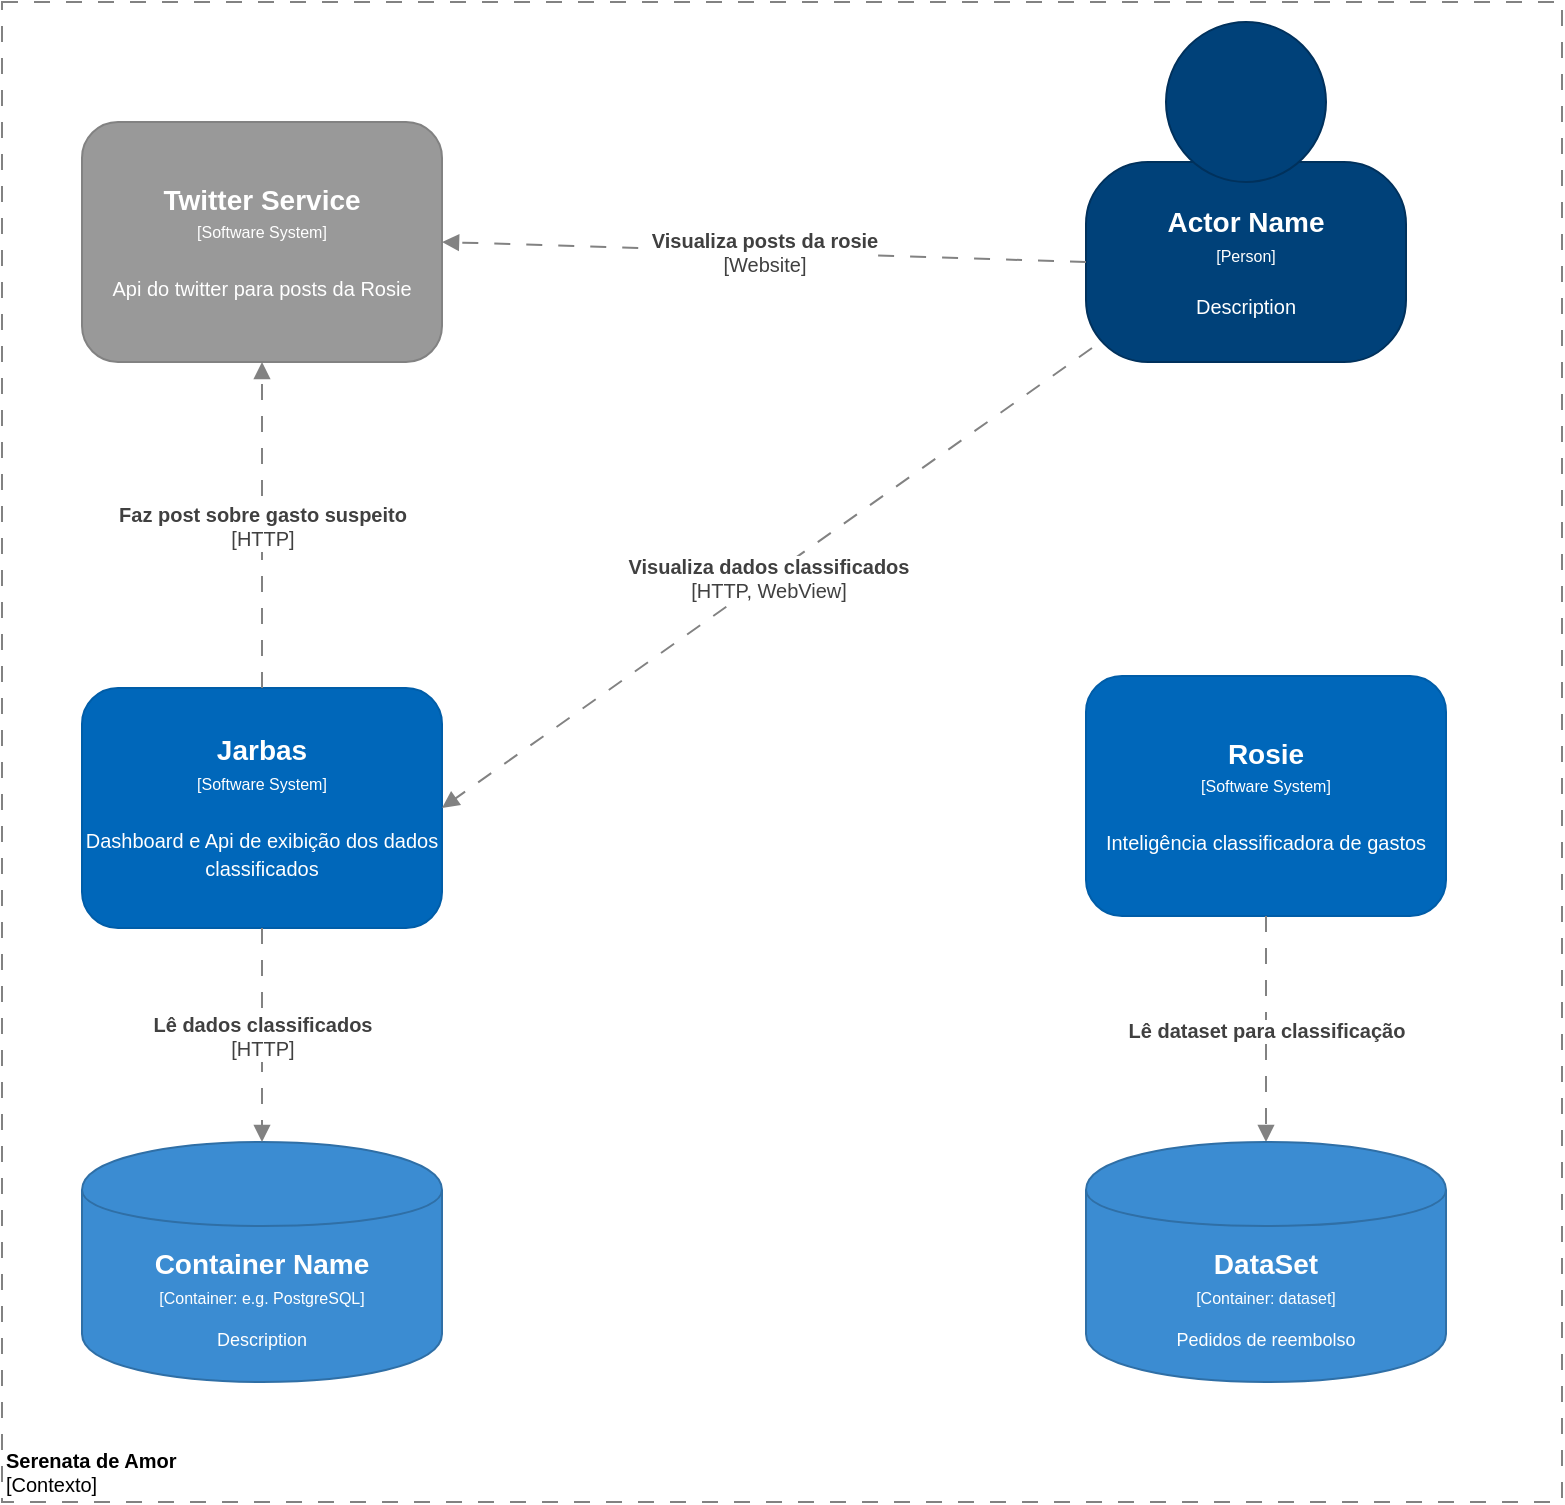 <mxfile version="13.6.5" pages="4">
    <diagram id="9DfSS-baDMYfobEdpIbA" name="Contexto">
        <mxGraphModel grid="1" gridSize="10" guides="1" tooltips="1" connect="1" arrows="1" page="1" fold="1" pageScale="1" pageWidth="827" pageHeight="1169" background="#ffffff" math="0" shadow="0">
            <root>
                <mxCell id="9lON5b55aTzojxaONrvA-0"/>
                <mxCell id="9lON5b55aTzojxaONrvA-1" parent="9lON5b55aTzojxaONrvA-0"/>
                <object label="&lt;font style=&quot;font-size: 10px&quot;&gt;&lt;b&gt;%name%&lt;/b&gt;&lt;br style=&quot;font-size: 10px&quot;&gt;[Contexto]&lt;/font&gt;" placeholders="1" name="Serenata de Amor" id="OKiLSXAVJDjz-pqSQs9I-8">
                    <mxCell style="rounded=0;whiteSpace=wrap;html=1;strokeColor=#828282;fillColor=none;fontColor=#000000;align=left;labelPosition=center;verticalLabelPosition=middle;verticalAlign=bottom;dashed=1;strokeWidth=1;perimeterSpacing=0;spacing=2;spacingTop=0;fontSize=10;dashPattern=8 8;" parent="9lON5b55aTzojxaONrvA-1" vertex="1">
                        <mxGeometry x="851" y="10" width="780" height="750" as="geometry"/>
                    </mxCell>
                </object>
                <object label="" placeholders="1" instruction="edit data of the lower shape within the group" id="t9xdtO-eIqWozOpVBoms-0">
                    <mxCell style="group;resizable=0;" parent="9lON5b55aTzojxaONrvA-1" vertex="1" connectable="0">
                        <mxGeometry x="1393" y="20" width="160" height="170" as="geometry"/>
                    </mxCell>
                </object>
                <object label="&lt;div style=&quot;color: rgb(255 , 255 , 255) ; white-space: normal&quot;&gt;&lt;span style=&quot;font-size: 14px&quot;&gt;&lt;b&gt;%name%&lt;/b&gt;&lt;/span&gt;&lt;/div&gt;&lt;div style=&quot;color: rgb(255 , 255 , 255) ; white-space: normal&quot;&gt;&lt;font style=&quot;font-size: 8px&quot;&gt;[Person]&lt;/font&gt;&lt;/div&gt;&lt;div style=&quot;color: rgb(255 , 255 , 255) ; white-space: normal ; font-size: 8px&quot;&gt;&lt;span style=&quot;font-size: x-small&quot;&gt;&lt;br&gt;&lt;/span&gt;&lt;/div&gt;&lt;div style=&quot;color: rgb(255 , 255 , 255) ; white-space: normal&quot;&gt;&lt;font size=&quot;1&quot;&gt;%description%&lt;/font&gt;&lt;/div&gt;" name="Actor Name" description="Description" placeholders="1" id="t9xdtO-eIqWozOpVBoms-1">
                    <mxCell style="rounded=1;whiteSpace=wrap;html=1;strokeColor=#00315C;fillColor=#004179;fontColor=#000000;arcSize=31;" parent="t9xdtO-eIqWozOpVBoms-0" vertex="1">
                        <mxGeometry y="70" width="160" height="100" as="geometry"/>
                    </mxCell>
                </object>
                <mxCell id="t9xdtO-eIqWozOpVBoms-2" value="" style="ellipse;whiteSpace=wrap;html=1;aspect=fixed;strokeColor=#00315C;fillColor=#004179;fontColor=#000000;" parent="t9xdtO-eIqWozOpVBoms-0" vertex="1">
                    <mxGeometry x="40" width="80" height="80" as="geometry"/>
                </mxCell>
                <object label="&lt;div&gt;&lt;span style=&quot;font-size: 14px&quot;&gt;&lt;b&gt;%name%&lt;/b&gt;&lt;/span&gt;&lt;/div&gt;&lt;div&gt;&lt;span style=&quot;font-size: 8px&quot;&gt;[Software System&lt;/span&gt;&lt;span style=&quot;font-size: 8px&quot;&gt;]&lt;/span&gt;&lt;/div&gt;&lt;div&gt;&lt;span style=&quot;font-size: 8px&quot;&gt;&lt;br&gt;&lt;/span&gt;&lt;/div&gt;&lt;div&gt;&lt;font size=&quot;1&quot;&gt;%description%&lt;/font&gt;&lt;/div&gt;" placeholders="1" name="Twitter Service" description="Api do twitter para posts da Rosie" id="t9xdtO-eIqWozOpVBoms-3">
                    <mxCell style="rounded=1;whiteSpace=wrap;html=1;fillColor=#999999;fontColor=#FFFFFF;strokeColor=#828282;resizable=0;" parent="9lON5b55aTzojxaONrvA-1" vertex="1">
                        <mxGeometry x="891" y="70" width="180" height="120" as="geometry"/>
                    </mxCell>
                </object>
                <object label="&lt;div&gt;&lt;span style=&quot;font-size: 14px&quot;&gt;&lt;b&gt;%name%&lt;/b&gt;&lt;/span&gt;&lt;/div&gt;&lt;div&gt;&lt;span style=&quot;font-size: 8px&quot;&gt;[Software System]&lt;/span&gt;&lt;/div&gt;&lt;div&gt;&lt;span style=&quot;font-size: 8px&quot;&gt;&lt;br&gt;&lt;/span&gt;&lt;/div&gt;&lt;div&gt;&lt;font size=&quot;1&quot;&gt;%description%&lt;/font&gt;&lt;/div&gt;" placeholders="1" name="Jarbas" description="Dashboard e Api de exibição dos dados classificados" id="t9xdtO-eIqWozOpVBoms-4">
                    <mxCell style="rounded=1;whiteSpace=wrap;html=1;fillColor=#0067BA;fontColor=#FFFFFF;strokeColor=#005DA8;resizable=0;" parent="9lON5b55aTzojxaONrvA-1" vertex="1">
                        <mxGeometry x="891" y="353" width="180" height="120" as="geometry"/>
                    </mxCell>
                </object>
                <object label="&lt;div&gt;&lt;span style=&quot;font-size: 14px&quot;&gt;&lt;b&gt;%name%&lt;/b&gt;&lt;/span&gt;&lt;/div&gt;&lt;div&gt;&lt;span style=&quot;font-size: 8px&quot;&gt;[Software System]&lt;/span&gt;&lt;/div&gt;&lt;div&gt;&lt;span style=&quot;font-size: 8px&quot;&gt;&lt;br&gt;&lt;/span&gt;&lt;/div&gt;&lt;div&gt;&lt;font size=&quot;1&quot;&gt;%description%&lt;/font&gt;&lt;/div&gt;" placeholders="1" name="Rosie" description="Inteligência classificadora de gastos" id="t9xdtO-eIqWozOpVBoms-5">
                    <mxCell style="rounded=1;whiteSpace=wrap;html=1;fillColor=#0067BA;fontColor=#FFFFFF;strokeColor=#005DA8;resizable=0;" parent="9lON5b55aTzojxaONrvA-1" vertex="1">
                        <mxGeometry x="1393" y="347" width="180" height="120" as="geometry"/>
                    </mxCell>
                </object>
                <object label="&lt;b&gt;%name%&lt;/b&gt;&lt;br style=&quot;font-size: 10px&quot;&gt;[%technology%]" placeholders="1" name="Faz post sobre gasto suspeito" technology="HTTP" id="t9xdtO-eIqWozOpVBoms-6">
                    <mxCell style="endArrow=block;html=1;fontSize=10;fontColor=#404040;strokeWidth=1;endFill=1;dashed=1;dashPattern=8 8;strokeColor=#828282;elbow=vertical;labelBackgroundColor=#ffffff;entryX=0.5;entryY=1;entryDx=0;entryDy=0;exitX=0.5;exitY=0;exitDx=0;exitDy=0;" parent="9lON5b55aTzojxaONrvA-1" source="t9xdtO-eIqWozOpVBoms-4" target="t9xdtO-eIqWozOpVBoms-3" edge="1">
                        <mxGeometry width="50" height="50" relative="1" as="geometry">
                            <mxPoint x="958" y="290" as="sourcePoint"/>
                            <mxPoint x="1158" y="290" as="targetPoint"/>
                        </mxGeometry>
                    </mxCell>
                </object>
                <object label="&lt;b&gt;%name%&lt;/b&gt;&lt;br style=&quot;font-size: 10px&quot;&gt;[%technology%]" placeholders="1" name="Visualiza posts da rosie" technology="Website" id="t9xdtO-eIqWozOpVBoms-7">
                    <mxCell style="endArrow=block;html=1;fontSize=10;fontColor=#404040;strokeWidth=1;endFill=1;dashed=1;dashPattern=8 8;strokeColor=#828282;elbow=vertical;labelBackgroundColor=#ffffff;entryX=1;entryY=0.5;entryDx=0;entryDy=0;exitX=0;exitY=0.5;exitDx=0;exitDy=0;" parent="9lON5b55aTzojxaONrvA-1" source="t9xdtO-eIqWozOpVBoms-1" target="t9xdtO-eIqWozOpVBoms-3" edge="1">
                        <mxGeometry width="50" height="50" relative="1" as="geometry">
                            <mxPoint x="985" y="357" as="sourcePoint"/>
                            <mxPoint x="985" y="208" as="targetPoint"/>
                        </mxGeometry>
                    </mxCell>
                </object>
                <object label="&lt;b&gt;%name%&lt;/b&gt;&lt;br style=&quot;font-size: 10px&quot;&gt;[%technology%]" placeholders="1" name="Visualiza dados classificados" technology="HTTP, WebView" id="t9xdtO-eIqWozOpVBoms-8">
                    <mxCell style="endArrow=block;html=1;fontSize=10;fontColor=#404040;strokeWidth=1;endFill=1;dashed=1;dashPattern=8 8;strokeColor=#828282;elbow=vertical;labelBackgroundColor=#ffffff;entryX=1;entryY=0.5;entryDx=0;entryDy=0;" parent="9lON5b55aTzojxaONrvA-1" target="t9xdtO-eIqWozOpVBoms-4" edge="1">
                        <mxGeometry width="50" height="50" relative="1" as="geometry">
                            <mxPoint x="1396" y="183" as="sourcePoint"/>
                            <mxPoint x="1075" y="148" as="targetPoint"/>
                        </mxGeometry>
                    </mxCell>
                </object>
                <object label="&lt;div style=&quot;color: rgb(255 , 255 , 255) ; white-space: normal&quot;&gt;&lt;span style=&quot;font-size: 14px&quot;&gt;&lt;b&gt;%name%&lt;/b&gt;&lt;/span&gt;&lt;/div&gt;&lt;div style=&quot;color: rgb(255 , 255 , 255) ; font-size: 12px ; white-space: normal&quot;&gt;&lt;font style=&quot;font-size: 8px&quot;&gt;[Container: %technology%]&lt;/font&gt;&lt;/div&gt;&lt;div style=&quot;color: rgb(255 , 255 , 255) ; white-space: normal ; font-size: 8px&quot;&gt;&lt;font style=&quot;line-height: 9.6px&quot;&gt;&lt;br&gt;&lt;/font&gt;&lt;/div&gt;&lt;div style=&quot;color: rgb(255 , 255 , 255) ; white-space: normal&quot;&gt;%description%&lt;/div&gt;" placeholders="1" name="Container Name" description="Description" technology="e.g. PostgreSQL" id="DPP71Uzp2Aaftgou-G1I-0">
                    <mxCell style="shape=cylinder;whiteSpace=wrap;html=1;boundedLbl=1;backgroundOutline=1;strokeColor=#2F6FA6;strokeWidth=1;fillColor=#3B8CD2;fontSize=9;fontColor=#000000;align=center;resizable=0;" parent="9lON5b55aTzojxaONrvA-1" vertex="1">
                        <mxGeometry x="891" y="580" width="180" height="120" as="geometry"/>
                    </mxCell>
                </object>
                <object label="&lt;b&gt;%name%&lt;/b&gt;" placeholders="1" name="Lê dataset para classificação" technology="HTTP, WebView" id="DPP71Uzp2Aaftgou-G1I-1">
                    <mxCell style="endArrow=block;html=1;fontSize=10;fontColor=#404040;strokeWidth=1;endFill=1;dashed=1;dashPattern=8 8;strokeColor=#828282;elbow=vertical;labelBackgroundColor=#ffffff;exitX=0.5;exitY=1;exitDx=0;exitDy=0;" parent="9lON5b55aTzojxaONrvA-1" source="t9xdtO-eIqWozOpVBoms-5" target="DPP71Uzp2Aaftgou-G1I-3" edge="1">
                        <mxGeometry width="50" height="50" relative="1" as="geometry">
                            <mxPoint x="1406" y="193" as="sourcePoint"/>
                            <mxPoint x="1081" y="423" as="targetPoint"/>
                        </mxGeometry>
                    </mxCell>
                </object>
                <object label="&lt;b&gt;%name%&lt;/b&gt;&lt;br style=&quot;font-size: 10px&quot;&gt;[%technology%]" placeholders="1" name="Lê dados classificados" technology="HTTP" id="DPP71Uzp2Aaftgou-G1I-2">
                    <mxCell style="endArrow=block;html=1;fontSize=10;fontColor=#404040;strokeWidth=1;endFill=1;dashed=1;dashPattern=8 8;strokeColor=#828282;elbow=vertical;labelBackgroundColor=#ffffff;entryX=0.5;entryY=0;entryDx=0;entryDy=0;exitX=0.5;exitY=1;exitDx=0;exitDy=0;" parent="9lON5b55aTzojxaONrvA-1" source="t9xdtO-eIqWozOpVBoms-4" target="DPP71Uzp2Aaftgou-G1I-0" edge="1">
                        <mxGeometry width="50" height="50" relative="1" as="geometry">
                            <mxPoint x="1493" y="477" as="sourcePoint"/>
                            <mxPoint x="1341" y="580" as="targetPoint"/>
                        </mxGeometry>
                    </mxCell>
                </object>
                <object label="&lt;div style=&quot;color: rgb(255 , 255 , 255) ; white-space: normal&quot;&gt;&lt;span style=&quot;font-size: 14px&quot;&gt;&lt;b&gt;%name%&lt;/b&gt;&lt;/span&gt;&lt;/div&gt;&lt;div style=&quot;color: rgb(255 , 255 , 255) ; font-size: 12px ; white-space: normal&quot;&gt;&lt;font style=&quot;font-size: 8px&quot;&gt;[Container: %technology%]&lt;/font&gt;&lt;/div&gt;&lt;div style=&quot;color: rgb(255 , 255 , 255) ; white-space: normal ; font-size: 8px&quot;&gt;&lt;font style=&quot;line-height: 9.6px&quot;&gt;&lt;br&gt;&lt;/font&gt;&lt;/div&gt;&lt;div style=&quot;color: rgb(255 , 255 , 255) ; white-space: normal&quot;&gt;%description%&lt;/div&gt;" placeholders="1" name="DataSet" description="Pedidos de reembolso" technology="dataset" id="DPP71Uzp2Aaftgou-G1I-3">
                    <mxCell style="shape=cylinder;whiteSpace=wrap;html=1;boundedLbl=1;backgroundOutline=1;strokeColor=#2F6FA6;strokeWidth=1;fillColor=#3B8CD2;fontSize=9;fontColor=#000000;align=center;resizable=0;" parent="9lON5b55aTzojxaONrvA-1" vertex="1">
                        <mxGeometry x="1393" y="580" width="180" height="120" as="geometry"/>
                    </mxCell>
                </object>
            </root>
        </mxGraphModel>
    </diagram>
    <diagram id="UJlyGFXVCkptwmDJzh81" name="Componentes da Rosie">
        <mxGraphModel grid="1" gridSize="10" guides="1" tooltips="1" connect="1" arrows="1" page="1" fold="1" pageScale="1" pageWidth="827" pageHeight="1169" background="#ffffff" math="0" shadow="0">
            <root>
                <object label="" id="0">
                    <mxCell/>
                </object>
                <mxCell id="1" parent="0"/>
                <object label="&lt;font style=&quot;font-size: 10px&quot;&gt;&lt;b&gt;%name%&lt;/b&gt;&lt;br style=&quot;font-size: 10px&quot;&gt;[Container]&lt;/font&gt;" placeholders="1" name="Rosie" id="dcKwWc84L9W_I8fYm-3h-12">
                    <mxCell style="rounded=0;whiteSpace=wrap;html=1;strokeColor=#828282;fillColor=none;fontColor=#000000;align=left;labelPosition=center;verticalLabelPosition=middle;verticalAlign=bottom;dashed=1;strokeWidth=1;perimeterSpacing=0;spacing=2;spacingTop=0;fontSize=10;dashPattern=8 8;container=0;" parent="1" vertex="1">
                        <mxGeometry x="841" y="20" width="800" height="375" as="geometry">
                            <mxRectangle x="560" y="40" width="110" height="30" as="alternateBounds"/>
                        </mxGeometry>
                    </mxCell>
                </object>
                <object label="&lt;div&gt;&lt;span style=&quot;font-size: 14px&quot;&gt;&lt;b&gt;%name%&lt;/b&gt;&lt;/span&gt;&lt;/div&gt;&lt;div&gt;&lt;span style=&quot;font-size: 8px&quot;&gt;[Container: %technology%]&lt;/span&gt;&lt;/div&gt;&lt;div&gt;&lt;span style=&quot;font-size: 8px&quot;&gt;&lt;br&gt;&lt;/span&gt;&lt;/div&gt;&lt;div&gt;&lt;font size=&quot;1&quot;&gt;%description%&lt;/font&gt;&lt;/div&gt;" placeholders="1" name="Serenata Toolbox" technology="Python" description="Ferramental para buscar dados da câmara dos deputados e enviar dados para nuvem do Serenata" id="-Vx5xHnEhrpoB0iNJKDq-1">
                    <mxCell style="rounded=1;whiteSpace=wrap;html=1;fillColor=#3B8CD2;fontColor=#FFFFFF;strokeColor=#2F6FA6;resizable=0;" vertex="1" parent="1">
                        <mxGeometry x="1151" y="445" width="180" height="120" as="geometry"/>
                    </mxCell>
                </object>
                <object label="&lt;div&gt;&lt;span style=&quot;font-size: 14px&quot;&gt;&lt;b&gt;%name%&lt;/b&gt;&lt;/span&gt;&lt;/div&gt;&lt;div&gt;&lt;span style=&quot;font-size: 8px&quot;&gt;[Container: %technology%]&lt;/span&gt;&lt;/div&gt;&lt;div&gt;&lt;span style=&quot;font-size: 8px&quot;&gt;&lt;br&gt;&lt;/span&gt;&lt;/div&gt;&lt;div&gt;&lt;font size=&quot;1&quot;&gt;%description%&lt;/font&gt;&lt;/div&gt;" placeholders="1" name="Core" technology="Python" description="Pacote com classificadores mais genéricos" id="-Vx5xHnEhrpoB0iNJKDq-3">
                    <mxCell style="rounded=1;whiteSpace=wrap;html=1;fillColor=#3B8CD2;fontColor=#FFFFFF;strokeColor=#2F6FA6;resizable=0;" vertex="1" parent="1">
                        <mxGeometry x="1151" y="60" width="180" height="120" as="geometry"/>
                    </mxCell>
                </object>
                <object label="&lt;div&gt;&lt;span style=&quot;font-size: 14px&quot;&gt;&lt;b&gt;%name%&lt;/b&gt;&lt;/span&gt;&lt;/div&gt;&lt;div&gt;&lt;span style=&quot;font-size: 8px&quot;&gt;[Container: %technology%]&lt;/span&gt;&lt;/div&gt;&lt;div&gt;&lt;span style=&quot;font-size: 8px&quot;&gt;&lt;br&gt;&lt;/span&gt;&lt;/div&gt;&lt;div&gt;&lt;font size=&quot;1&quot;&gt;%description%&lt;/font&gt;&lt;/div&gt;" placeholders="1" name="Chanber of Deputies" technology="Python, Scipy, Scikit-learn..." description="Pacote de classificadores do contexto da câmara dos deputados" id="-Vx5xHnEhrpoB0iNJKDq-4">
                    <mxCell style="rounded=1;whiteSpace=wrap;html=1;fillColor=#3B8CD2;fontColor=#FFFFFF;strokeColor=#2F6FA6;resizable=0;" vertex="1" parent="1">
                        <mxGeometry x="1420" y="220" width="180" height="120" as="geometry"/>
                    </mxCell>
                </object>
                <object label="&lt;div&gt;&lt;span style=&quot;font-size: 14px&quot;&gt;&lt;b&gt;%name%&lt;/b&gt;&lt;/span&gt;&lt;/div&gt;&lt;div&gt;&lt;span style=&quot;font-size: 8px&quot;&gt;[Container: %technology%]&lt;/span&gt;&lt;/div&gt;&lt;div&gt;&lt;span style=&quot;font-size: 8px&quot;&gt;&lt;br&gt;&lt;/span&gt;&lt;/div&gt;&lt;div&gt;&lt;font size=&quot;1&quot;&gt;%description%&lt;/font&gt;&lt;/div&gt;" placeholders="1" name="Federal Senate" technology="Python" description="Pacote de classificadores do contexto do Senado Federal" id="-Vx5xHnEhrpoB0iNJKDq-5">
                    <mxCell style="rounded=1;whiteSpace=wrap;html=1;fillColor=#3B8CD2;fontColor=#FFFFFF;strokeColor=#2F6FA6;resizable=0;" vertex="1" parent="1">
                        <mxGeometry x="881" y="220" width="180" height="120" as="geometry"/>
                    </mxCell>
                </object>
                <object label="&lt;b&gt;%name%&lt;/b&gt;&lt;br style=&quot;font-size: 10px&quot;&gt;[%technology%]" placeholders="1" name="Instancia" id="-Vx5xHnEhrpoB0iNJKDq-8">
                    <mxCell style="endArrow=block;html=1;fontSize=10;fontColor=#404040;strokeWidth=1;endFill=1;dashed=1;dashPattern=8 8;strokeColor=#828282;elbow=vertical;labelBackgroundColor=none;entryX=0;entryY=0.5;entryDx=0;entryDy=0;exitX=0.5;exitY=0;exitDx=0;exitDy=0;" edge="1" parent="1" source="-Vx5xHnEhrpoB0iNJKDq-5" target="-Vx5xHnEhrpoB0iNJKDq-3">
                        <mxGeometry x="0.286" y="-20" width="50" height="50" relative="1" as="geometry">
                            <mxPoint x="921" y="130" as="sourcePoint"/>
                            <mxPoint x="1121" y="130" as="targetPoint"/>
                            <Array as="points">
                                <mxPoint x="971" y="120"/>
                            </Array>
                            <mxPoint as="offset"/>
                        </mxGeometry>
                    </mxCell>
                </object>
                <object label="&lt;b&gt;%name%&lt;/b&gt;&lt;br style=&quot;font-size: 10px&quot;&gt;[%technology%]" placeholders="1" name="Instancia" id="-Vx5xHnEhrpoB0iNJKDq-9">
                    <mxCell style="endArrow=block;html=1;fontSize=10;fontColor=#404040;strokeWidth=1;endFill=1;dashed=1;dashPattern=8 8;strokeColor=#828282;elbow=vertical;labelBackgroundColor=none;entryX=1;entryY=0.5;entryDx=0;entryDy=0;exitX=0.5;exitY=0;exitDx=0;exitDy=0;" edge="1" parent="1" source="-Vx5xHnEhrpoB0iNJKDq-4" target="-Vx5xHnEhrpoB0iNJKDq-3">
                        <mxGeometry x="0.355" y="20" width="50" height="50" relative="1" as="geometry">
                            <mxPoint x="1431" y="200" as="sourcePoint"/>
                            <mxPoint x="1611" y="100" as="targetPoint"/>
                            <Array as="points">
                                <mxPoint x="1510" y="120"/>
                            </Array>
                            <mxPoint as="offset"/>
                        </mxGeometry>
                    </mxCell>
                </object>
                <object label="&lt;b&gt;%name%&lt;/b&gt;&lt;br style=&quot;font-size: 10px&quot;&gt;[%technology%]" placeholders="1" name="Instancia" id="-Vx5xHnEhrpoB0iNJKDq-10">
                    <mxCell style="endArrow=block;html=1;fontSize=10;fontColor=#404040;strokeWidth=1;endFill=1;dashed=1;dashPattern=8 8;strokeColor=#828282;elbow=vertical;labelBackgroundColor=none;entryX=0.5;entryY=0;entryDx=0;entryDy=0;exitX=0;exitY=0.5;exitDx=0;exitDy=0;" edge="1" parent="1" source="-Vx5xHnEhrpoB0iNJKDq-4" target="-Vx5xHnEhrpoB0iNJKDq-1">
                        <mxGeometry x="-0.048" y="-33" width="50" height="50" relative="1" as="geometry">
                            <mxPoint x="1540" y="495" as="sourcePoint"/>
                            <mxPoint x="1361" y="395" as="targetPoint"/>
                            <Array as="points"/>
                            <mxPoint x="-1" as="offset"/>
                        </mxGeometry>
                    </mxCell>
                </object>
                <object label="&lt;b&gt;%name%&lt;/b&gt;&lt;br style=&quot;font-size: 10px&quot;&gt;[%technology%]" placeholders="1" name="Instancia" id="-Vx5xHnEhrpoB0iNJKDq-11">
                    <mxCell style="endArrow=block;html=1;fontSize=10;fontColor=#404040;strokeWidth=1;endFill=1;dashed=1;dashPattern=8 8;strokeColor=#828282;elbow=vertical;labelBackgroundColor=none;entryX=0.5;entryY=0;entryDx=0;entryDy=0;exitX=0.5;exitY=1;exitDx=0;exitDy=0;" edge="1" parent="1" source="-Vx5xHnEhrpoB0iNJKDq-3" target="-Vx5xHnEhrpoB0iNJKDq-1">
                        <mxGeometry x="-0.472" y="40" width="50" height="50" relative="1" as="geometry">
                            <mxPoint x="1297.5" y="275" as="sourcePoint"/>
                            <mxPoint x="1184.5" y="405" as="targetPoint"/>
                            <Array as="points"/>
                            <mxPoint as="offset"/>
                        </mxGeometry>
                    </mxCell>
                </object>
                <object label="&lt;b&gt;%name%&lt;/b&gt;&lt;br style=&quot;font-size: 10px&quot;&gt;[%technology%]" placeholders="1" name="Instancia" id="-Vx5xHnEhrpoB0iNJKDq-12">
                    <mxCell style="endArrow=block;html=1;fontSize=10;fontColor=#404040;strokeWidth=1;endFill=1;dashed=1;dashPattern=8 8;strokeColor=#828282;elbow=vertical;labelBackgroundColor=none;entryX=0.5;entryY=0;entryDx=0;entryDy=0;exitX=1;exitY=0.5;exitDx=0;exitDy=0;" edge="1" parent="1" source="-Vx5xHnEhrpoB0iNJKDq-5" target="-Vx5xHnEhrpoB0iNJKDq-1">
                        <mxGeometry x="-0.078" y="31" width="50" height="50" relative="1" as="geometry">
                            <mxPoint x="1207" y="191" as="sourcePoint"/>
                            <mxPoint x="1363" y="481" as="targetPoint"/>
                            <Array as="points"/>
                            <mxPoint as="offset"/>
                        </mxGeometry>
                    </mxCell>
                </object>
            </root>
        </mxGraphModel>
    </diagram>
    <diagram name="Componentes do Jarbas" id="T0ctSVJXx-md_YvhNPvg">
        <mxGraphModel grid="0" gridSize="10" guides="1" tooltips="1" connect="1" arrows="1" page="1" fold="1" pageScale="1" pageWidth="827" pageHeight="1169" background="#ffffff" math="0" shadow="0">
            <root>
                <object label="" id="zsHpg_yuSkNnHGT3Sr-E-0">
                    <mxCell/>
                </object>
                <mxCell id="zsHpg_yuSkNnHGT3Sr-E-1" parent="zsHpg_yuSkNnHGT3Sr-E-0"/>
                <object label="&lt;font style=&quot;font-size: 10px&quot;&gt;&lt;b&gt;%name%&lt;/b&gt;&lt;br style=&quot;font-size: 10px&quot;&gt;[Software System]&lt;/font&gt;" placeholders="1" name="Software System Name" id="zsHpg_yuSkNnHGT3Sr-E-6">
                    <mxCell style="rounded=0;whiteSpace=wrap;html=1;strokeColor=#828282;fillColor=none;fontColor=#000000;align=left;labelPosition=center;verticalLabelPosition=middle;verticalAlign=bottom;dashed=1;strokeWidth=1;perimeterSpacing=0;spacing=2;spacingTop=0;fontSize=10;dashPattern=8 8;" parent="zsHpg_yuSkNnHGT3Sr-E-1" vertex="1">
                        <mxGeometry x="1085" y="43" width="200" height="370" as="geometry"/>
                    </mxCell>
                </object>
                <object label="&lt;b&gt;%name%&lt;/b&gt;&lt;br style=&quot;font-size: 10px&quot;&gt;[%technology%]" placeholders="1" name="Dependency Operation Name" technology="JDBC" id="zsHpg_yuSkNnHGT3Sr-E-8">
                    <mxCell style="endArrow=block;html=1;fontSize=10;fontColor=#404040;strokeWidth=1;endFill=1;dashed=1;dashPattern=8 8;strokeColor=#828282;elbow=vertical;" parent="zsHpg_yuSkNnHGT3Sr-E-1" edge="1">
                        <mxGeometry width="50" height="50" relative="1" as="geometry">
                            <mxPoint x="1085" y="483" as="sourcePoint"/>
                            <mxPoint x="1285" y="483" as="targetPoint"/>
                        </mxGeometry>
                    </mxCell>
                </object>
                <object label="&lt;span style=&quot;font-size: 10px&quot;&gt;&lt;b&gt;%name%&lt;/b&gt;&lt;br&gt;[%technology%]&lt;br&gt;&lt;/span&gt;" placeholders="1" name="Data Flow Item Name" technology="HTTP" id="zsHpg_yuSkNnHGT3Sr-E-9">
                    <mxCell style="endArrow=block;html=1;fontSize=10;fontColor=#404040;strokeWidth=1;endFill=1;strokeColor=#828282;elbow=vertical;" parent="zsHpg_yuSkNnHGT3Sr-E-1" edge="1">
                        <mxGeometry width="50" height="50" relative="1" as="geometry">
                            <mxPoint x="1085" y="522.5" as="sourcePoint"/>
                            <mxPoint x="1285" y="522.5" as="targetPoint"/>
                        </mxGeometry>
                    </mxCell>
                </object>
                <object label="%name%&lt;br style=&quot;font-size: 10px&quot;&gt;&lt;font size=&quot;1&quot;&gt;&lt;span style=&quot;font-weight: 400&quot;&gt;%description%&lt;/span&gt;&lt;/font&gt;" placeholders="1" name="Diagram Name" description="Description" id="zsHpg_yuSkNnHGT3Sr-E-10">
                    <mxCell style="text;html=1;resizable=0;points=[];autosize=1;align=left;verticalAlign=top;spacingTop=-4;fontSize=14;fontColor=#404040;fontStyle=1" parent="zsHpg_yuSkNnHGT3Sr-E-1" vertex="1">
                        <mxGeometry x="845" y="883" width="110" height="40" as="geometry"/>
                    </mxCell>
                </object>
                <object label="&lt;div&gt;&lt;span style=&quot;font-size: 14px&quot;&gt;&lt;b&gt;%name%&lt;/b&gt;&lt;/span&gt;&lt;/div&gt;&lt;div&gt;&lt;span style=&quot;font-size: 8px&quot;&gt;[Software System&lt;/span&gt;&lt;span style=&quot;font-size: 8px&quot;&gt;]&lt;/span&gt;&lt;/div&gt;&lt;div&gt;&lt;span style=&quot;font-size: 8px&quot;&gt;&lt;br&gt;&lt;/span&gt;&lt;/div&gt;&lt;div&gt;&lt;font size=&quot;1&quot;&gt;%description%&lt;/font&gt;&lt;/div&gt;" placeholders="1" name="External System Name" description="Description of Software System" id="zsHpg_yuSkNnHGT3Sr-E-11">
                    <mxCell style="rounded=1;whiteSpace=wrap;html=1;fillColor=#999999;fontColor=#FFFFFF;strokeColor=#828282;resizable=0;" parent="zsHpg_yuSkNnHGT3Sr-E-1" vertex="1">
                        <mxGeometry x="845" y="243" width="180" height="120" as="geometry"/>
                    </mxCell>
                </object>
                <object label="&lt;div&gt;&lt;span style=&quot;font-size: 14px&quot;&gt;&lt;b&gt;%name%&lt;/b&gt;&lt;/span&gt;&lt;/div&gt;&lt;div&gt;&lt;span style=&quot;font-size: 8px&quot;&gt;[Software System]&lt;/span&gt;&lt;/div&gt;&lt;div&gt;&lt;span style=&quot;font-size: 8px&quot;&gt;&lt;br&gt;&lt;/span&gt;&lt;/div&gt;&lt;div&gt;&lt;font size=&quot;1&quot;&gt;%description%&lt;/font&gt;&lt;/div&gt;" placeholders="1" name="Software System Name" description="Description" id="zsHpg_yuSkNnHGT3Sr-E-12">
                    <mxCell style="rounded=1;whiteSpace=wrap;html=1;fillColor=#0067BA;fontColor=#FFFFFF;strokeColor=#005DA8;resizable=0;" parent="zsHpg_yuSkNnHGT3Sr-E-1" vertex="1">
                        <mxGeometry x="845" y="403" width="180" height="120" as="geometry"/>
                    </mxCell>
                </object>
                <object label="&lt;div&gt;&lt;span style=&quot;font-size: 14px&quot;&gt;&lt;b&gt;%name%&lt;/b&gt;&lt;/span&gt;&lt;/div&gt;&lt;div&gt;&lt;span style=&quot;font-size: 8px&quot;&gt;[Container: %technology%]&lt;/span&gt;&lt;/div&gt;&lt;div&gt;&lt;span style=&quot;font-size: 8px&quot;&gt;&lt;br&gt;&lt;/span&gt;&lt;/div&gt;&lt;div&gt;&lt;font size=&quot;1&quot;&gt;%description%&lt;/font&gt;&lt;/div&gt;" placeholders="1" name="Container Name" technology="e.g. Python, Flask" description="Description" id="zsHpg_yuSkNnHGT3Sr-E-13">
                    <mxCell style="rounded=1;whiteSpace=wrap;html=1;fillColor=#3B8CD2;fontColor=#FFFFFF;strokeColor=#2F6FA6;resizable=0;" parent="zsHpg_yuSkNnHGT3Sr-E-1" vertex="1">
                        <mxGeometry x="845" y="563" width="180" height="120" as="geometry"/>
                    </mxCell>
                </object>
                <object label="&lt;div&gt;&lt;span style=&quot;font-size: 14px&quot;&gt;&lt;b&gt;%name%&lt;/b&gt;&lt;/span&gt;&lt;/div&gt;&lt;div&gt;&lt;span style=&quot;font-size: 8px&quot;&gt;[Component: %technology%]&lt;/span&gt;&lt;/div&gt;&lt;div&gt;&lt;span style=&quot;font-size: 8px&quot;&gt;&lt;br&gt;&lt;/span&gt;&lt;/div&gt;&lt;div&gt;&lt;font size=&quot;1&quot;&gt;%description%&lt;/font&gt;&lt;/div&gt;" placeholders="1" name="Component Name" technology="e.g. Spring Bean" description="Description" id="zsHpg_yuSkNnHGT3Sr-E-14">
                    <mxCell style="rounded=1;whiteSpace=wrap;html=1;fillColor=#85baf0;fontColor=#000000;strokeColor=#6992BD;resizable=0;" parent="zsHpg_yuSkNnHGT3Sr-E-1" vertex="1">
                        <mxGeometry x="845" y="723" width="180" height="120" as="geometry"/>
                    </mxCell>
                </object>
                <object label="&lt;font style=&quot;font-size: 10px&quot;&gt;&lt;b&gt;%name%&lt;/b&gt;&lt;br style=&quot;font-size: 10px&quot;&gt;[Domain]&lt;/font&gt;" placeholders="1" name="Domain Name" id="zsHpg_yuSkNnHGT3Sr-E-15">
                    <mxCell style="rounded=0;whiteSpace=wrap;html=1;strokeColor=#828282;fillColor=none;fontColor=#000000;align=left;labelPosition=center;verticalLabelPosition=middle;verticalAlign=bottom;dashed=1;strokeWidth=1;perimeterSpacing=0;spacing=2;spacingTop=0;fontSize=10;dashPattern=8 8;" parent="zsHpg_yuSkNnHGT3Sr-E-1" vertex="1">
                        <mxGeometry x="1325" y="483" width="200" height="370" as="geometry"/>
                    </mxCell>
                </object>
                <object label="" placeholders="1" instruction="edit data of the lower shape within the group" id="zsHpg_yuSkNnHGT3Sr-E-16">
                    <mxCell style="group;resizable=0;" parent="zsHpg_yuSkNnHGT3Sr-E-1" vertex="1" connectable="0">
                        <mxGeometry x="1095" y="723" width="160" height="170" as="geometry"/>
                    </mxCell>
                </object>
                <object label="&lt;div style=&quot;color: rgb(255 , 255 , 255) ; white-space: normal&quot;&gt;&lt;span style=&quot;font-size: 14px&quot;&gt;&lt;b&gt;%name%&lt;/b&gt;&lt;/span&gt;&lt;/div&gt;&lt;div style=&quot;color: rgb(255 , 255 , 255) ; white-space: normal&quot;&gt;&lt;font style=&quot;font-size: 8px&quot;&gt;[Person]&lt;/font&gt;&lt;/div&gt;&lt;div style=&quot;color: rgb(255 , 255 , 255) ; white-space: normal ; font-size: 8px&quot;&gt;&lt;span style=&quot;font-size: x-small&quot;&gt;&lt;br&gt;&lt;/span&gt;&lt;/div&gt;&lt;div style=&quot;color: rgb(255 , 255 , 255) ; white-space: normal&quot;&gt;&lt;font size=&quot;1&quot;&gt;%description%&lt;/font&gt;&lt;/div&gt;" name="External Actor Name" description="Description" placeholders="1" id="zsHpg_yuSkNnHGT3Sr-E-17">
                    <mxCell style="rounded=1;whiteSpace=wrap;html=1;strokeColor=#828282;fillColor=#999999;fontColor=#000000;arcSize=31;" parent="zsHpg_yuSkNnHGT3Sr-E-16" vertex="1">
                        <mxGeometry y="70" width="160" height="100" as="geometry"/>
                    </mxCell>
                </object>
                <mxCell id="zsHpg_yuSkNnHGT3Sr-E-18" value="" style="ellipse;whiteSpace=wrap;html=1;aspect=fixed;strokeColor=#828282;fillColor=#999999;fontColor=#000000;" parent="zsHpg_yuSkNnHGT3Sr-E-16" vertex="1">
                    <mxGeometry x="40" width="80" height="80" as="geometry"/>
                </mxCell>
                <object label="&lt;font style=&quot;font-size: 10px&quot;&gt;&lt;b&gt;%name%&lt;/b&gt;&lt;br style=&quot;font-size: 10px&quot;&gt;[Container]&lt;/font&gt;" placeholders="1" name="Rosie" id="2fM6wnLMSrQLhuQuNqSJ-0">
                    <mxCell style="rounded=0;whiteSpace=wrap;html=1;strokeColor=#828282;fillColor=none;fontColor=#000000;align=left;labelPosition=center;verticalLabelPosition=middle;verticalAlign=bottom;dashed=1;strokeWidth=1;perimeterSpacing=0;spacing=2;spacingTop=0;fontSize=10;dashPattern=8 8;container=0;" parent="zsHpg_yuSkNnHGT3Sr-E-1" vertex="1">
                        <mxGeometry x="14" y="76" width="800" height="375" as="geometry">
                            <mxRectangle x="560" y="40" width="110" height="30" as="alternateBounds"/>
                        </mxGeometry>
                    </mxCell>
                </object>
                <object label="&lt;div&gt;&lt;span style=&quot;font-size: 14px&quot;&gt;&lt;b&gt;%name%&lt;/b&gt;&lt;/span&gt;&lt;/div&gt;&lt;div&gt;&lt;span style=&quot;font-size: 8px&quot;&gt;[Container: %technology%]&lt;/span&gt;&lt;/div&gt;&lt;div&gt;&lt;span style=&quot;font-size: 8px&quot;&gt;&lt;br&gt;&lt;/span&gt;&lt;/div&gt;&lt;div&gt;&lt;font size=&quot;1&quot;&gt;%description%&lt;/font&gt;&lt;/div&gt;" placeholders="1" name="Serenata Toolbox" technology="Python" description="Ferramental para buscar dados da câmara dos deputados e enviar dados para nuvem do Serenata" id="2fM6wnLMSrQLhuQuNqSJ-1">
                    <mxCell style="rounded=1;whiteSpace=wrap;html=1;fillColor=#3B8CD2;fontColor=#FFFFFF;strokeColor=#2F6FA6;resizable=0;" parent="zsHpg_yuSkNnHGT3Sr-E-1" vertex="1">
                        <mxGeometry x="324" y="501" width="180" height="120" as="geometry"/>
                    </mxCell>
                </object>
                <object label="&lt;div&gt;&lt;span style=&quot;font-size: 14px&quot;&gt;&lt;b&gt;%name%&lt;/b&gt;&lt;/span&gt;&lt;/div&gt;&lt;div&gt;&lt;span style=&quot;font-size: 8px&quot;&gt;[Container: %technology%]&lt;/span&gt;&lt;/div&gt;&lt;div&gt;&lt;span style=&quot;font-size: 8px&quot;&gt;&lt;br&gt;&lt;/span&gt;&lt;/div&gt;&lt;div&gt;&lt;font size=&quot;1&quot;&gt;%description%&lt;/font&gt;&lt;/div&gt;" placeholders="1" name="Core" technology="Python" description="Pacote com classificadores mais genéricos" id="2fM6wnLMSrQLhuQuNqSJ-2">
                    <mxCell style="rounded=1;whiteSpace=wrap;html=1;fillColor=#3B8CD2;fontColor=#FFFFFF;strokeColor=#2F6FA6;resizable=0;" parent="zsHpg_yuSkNnHGT3Sr-E-1" vertex="1">
                        <mxGeometry x="324" y="116" width="180" height="120" as="geometry"/>
                    </mxCell>
                </object>
                <object label="&lt;div&gt;&lt;span style=&quot;font-size: 14px&quot;&gt;&lt;b&gt;%name%&lt;/b&gt;&lt;/span&gt;&lt;/div&gt;&lt;div&gt;&lt;span style=&quot;font-size: 8px&quot;&gt;[Container: %technology%]&lt;/span&gt;&lt;/div&gt;&lt;div&gt;&lt;span style=&quot;font-size: 8px&quot;&gt;&lt;br&gt;&lt;/span&gt;&lt;/div&gt;&lt;div&gt;&lt;font size=&quot;1&quot;&gt;%description%&lt;/font&gt;&lt;/div&gt;" placeholders="1" name="Chanber of Deputies" technology="Python, Scipy, Scikit-learn..." description="Pacote de classificadores do contexto da câmara dos deputados" id="2fM6wnLMSrQLhuQuNqSJ-3">
                    <mxCell style="rounded=1;whiteSpace=wrap;html=1;fillColor=#3B8CD2;fontColor=#FFFFFF;strokeColor=#2F6FA6;resizable=0;" parent="zsHpg_yuSkNnHGT3Sr-E-1" vertex="1">
                        <mxGeometry x="593" y="276" width="180" height="120" as="geometry"/>
                    </mxCell>
                </object>
                <object label="&lt;div&gt;&lt;span style=&quot;font-size: 14px&quot;&gt;&lt;b&gt;%name%&lt;/b&gt;&lt;/span&gt;&lt;/div&gt;&lt;div&gt;&lt;span style=&quot;font-size: 8px&quot;&gt;[Container: %technology%]&lt;/span&gt;&lt;/div&gt;&lt;div&gt;&lt;span style=&quot;font-size: 8px&quot;&gt;&lt;br&gt;&lt;/span&gt;&lt;/div&gt;&lt;div&gt;&lt;font size=&quot;1&quot;&gt;%description%&lt;/font&gt;&lt;/div&gt;" placeholders="1" name="Federal Senate" technology="Python" description="Pacote de classificadores do contexto do Senado Federal" id="2fM6wnLMSrQLhuQuNqSJ-4">
                    <mxCell style="rounded=1;whiteSpace=wrap;html=1;fillColor=#3B8CD2;fontColor=#FFFFFF;strokeColor=#2F6FA6;resizable=0;" parent="zsHpg_yuSkNnHGT3Sr-E-1" vertex="1">
                        <mxGeometry x="54" y="276" width="180" height="120" as="geometry"/>
                    </mxCell>
                </object>
                <object label="&lt;b&gt;%name%&lt;/b&gt;&lt;br style=&quot;font-size: 10px&quot;&gt;[%technology%]" placeholders="1" name="Instancia" id="2fM6wnLMSrQLhuQuNqSJ-5">
                    <mxCell style="endArrow=block;html=1;fontSize=10;fontColor=#404040;strokeWidth=1;endFill=1;dashed=1;dashPattern=8 8;strokeColor=#828282;elbow=vertical;labelBackgroundColor=none;entryX=0;entryY=0.5;entryDx=0;entryDy=0;exitX=0.5;exitY=0;exitDx=0;exitDy=0;" parent="zsHpg_yuSkNnHGT3Sr-E-1" source="2fM6wnLMSrQLhuQuNqSJ-4" target="2fM6wnLMSrQLhuQuNqSJ-2" edge="1">
                        <mxGeometry x="0.286" y="-20" width="50" height="50" relative="1" as="geometry">
                            <mxPoint x="94" y="186" as="sourcePoint"/>
                            <mxPoint x="294" y="186" as="targetPoint"/>
                            <Array as="points">
                                <mxPoint x="144" y="176"/>
                            </Array>
                            <mxPoint as="offset"/>
                        </mxGeometry>
                    </mxCell>
                </object>
                <object label="&lt;b&gt;%name%&lt;/b&gt;&lt;br style=&quot;font-size: 10px&quot;&gt;[%technology%]" placeholders="1" name="Instancia" id="2fM6wnLMSrQLhuQuNqSJ-6">
                    <mxCell style="endArrow=block;html=1;fontSize=10;fontColor=#404040;strokeWidth=1;endFill=1;dashed=1;dashPattern=8 8;strokeColor=#828282;elbow=vertical;labelBackgroundColor=none;entryX=1;entryY=0.5;entryDx=0;entryDy=0;exitX=0.5;exitY=0;exitDx=0;exitDy=0;" parent="zsHpg_yuSkNnHGT3Sr-E-1" source="2fM6wnLMSrQLhuQuNqSJ-3" target="2fM6wnLMSrQLhuQuNqSJ-2" edge="1">
                        <mxGeometry x="0.355" y="20" width="50" height="50" relative="1" as="geometry">
                            <mxPoint x="604" y="256" as="sourcePoint"/>
                            <mxPoint x="784" y="156" as="targetPoint"/>
                            <Array as="points">
                                <mxPoint x="683" y="176"/>
                            </Array>
                            <mxPoint as="offset"/>
                        </mxGeometry>
                    </mxCell>
                </object>
                <object label="&lt;b&gt;%name%&lt;/b&gt;&lt;br style=&quot;font-size: 10px&quot;&gt;[%technology%]" placeholders="1" name="Instancia" id="2fM6wnLMSrQLhuQuNqSJ-7">
                    <mxCell style="endArrow=block;html=1;fontSize=10;fontColor=#404040;strokeWidth=1;endFill=1;dashed=1;dashPattern=8 8;strokeColor=#828282;elbow=vertical;labelBackgroundColor=none;entryX=0.5;entryY=0;entryDx=0;entryDy=0;exitX=0;exitY=0.5;exitDx=0;exitDy=0;" parent="zsHpg_yuSkNnHGT3Sr-E-1" source="2fM6wnLMSrQLhuQuNqSJ-3" target="2fM6wnLMSrQLhuQuNqSJ-1" edge="1">
                        <mxGeometry x="-0.048" y="-33" width="50" height="50" relative="1" as="geometry">
                            <mxPoint x="713" y="551" as="sourcePoint"/>
                            <mxPoint x="534" y="451" as="targetPoint"/>
                            <Array as="points"/>
                            <mxPoint x="-1" as="offset"/>
                        </mxGeometry>
                    </mxCell>
                </object>
                <object label="&lt;b&gt;%name%&lt;/b&gt;&lt;br style=&quot;font-size: 10px&quot;&gt;[%technology%]" placeholders="1" name="Instancia" id="2fM6wnLMSrQLhuQuNqSJ-8">
                    <mxCell style="endArrow=block;html=1;fontSize=10;fontColor=#404040;strokeWidth=1;endFill=1;dashed=1;dashPattern=8 8;strokeColor=#828282;elbow=vertical;labelBackgroundColor=none;entryX=0.5;entryY=0;entryDx=0;entryDy=0;exitX=0.5;exitY=1;exitDx=0;exitDy=0;" parent="zsHpg_yuSkNnHGT3Sr-E-1" source="2fM6wnLMSrQLhuQuNqSJ-2" target="2fM6wnLMSrQLhuQuNqSJ-1" edge="1">
                        <mxGeometry x="-0.472" y="40" width="50" height="50" relative="1" as="geometry">
                            <mxPoint x="470.5" y="331" as="sourcePoint"/>
                            <mxPoint x="357.5" y="461" as="targetPoint"/>
                            <Array as="points"/>
                            <mxPoint as="offset"/>
                        </mxGeometry>
                    </mxCell>
                </object>
                <object label="&lt;b&gt;%name%&lt;/b&gt;&lt;br style=&quot;font-size: 10px&quot;&gt;[%technology%]" placeholders="1" name="Instancia" id="2fM6wnLMSrQLhuQuNqSJ-9">
                    <mxCell style="endArrow=block;html=1;fontSize=10;fontColor=#404040;strokeWidth=1;endFill=1;dashed=1;dashPattern=8 8;strokeColor=#828282;elbow=vertical;labelBackgroundColor=none;entryX=0.5;entryY=0;entryDx=0;entryDy=0;exitX=1;exitY=0.5;exitDx=0;exitDy=0;" parent="zsHpg_yuSkNnHGT3Sr-E-1" source="2fM6wnLMSrQLhuQuNqSJ-4" target="2fM6wnLMSrQLhuQuNqSJ-1" edge="1">
                        <mxGeometry x="-0.078" y="31" width="50" height="50" relative="1" as="geometry">
                            <mxPoint x="380" y="247" as="sourcePoint"/>
                            <mxPoint x="536" y="537" as="targetPoint"/>
                            <Array as="points"/>
                            <mxPoint as="offset"/>
                        </mxGeometry>
                    </mxCell>
                </object>
            </root>
        </mxGraphModel>
    </diagram>
    <diagram name="Containers Rosie e Jarbas" id="Hhck3kiBn9rt-D7fR4CN">
        <mxGraphModel dx="743" dy="954" grid="0" gridSize="10" guides="1" tooltips="1" connect="1" arrows="1" fold="1" page="1" pageScale="1" pageWidth="827" pageHeight="1169" background="#ffffff" math="0" shadow="0">
            <root>
                <object label="" id="DMj-ujSbxQwnp4JZSa_O-0">
                    <mxCell/>
                </object>
                <mxCell id="DMj-ujSbxQwnp4JZSa_O-1" parent="DMj-ujSbxQwnp4JZSa_O-0"/>
                <object label="&lt;font style=&quot;font-size: 10px&quot;&gt;&lt;b&gt;%name%&lt;/b&gt;&lt;br style=&quot;font-size: 10px&quot;&gt;[Container]&lt;/font&gt;" placeholders="1" name="Jarbas" id="TbcPxhe5f434NGL95vD--0">
                    <mxCell style="rounded=0;whiteSpace=wrap;html=1;strokeColor=#828282;fillColor=none;fontColor=#000000;align=left;labelPosition=center;verticalLabelPosition=middle;verticalAlign=bottom;dashed=1;strokeWidth=1;perimeterSpacing=0;spacing=2;spacingTop=0;fontSize=10;dashPattern=8 8;container=0;" parent="DMj-ujSbxQwnp4JZSa_O-1" vertex="1">
                        <mxGeometry x="832" y="266" width="514" height="207" as="geometry">
                            <mxRectangle x="560" y="40" width="110" height="30" as="alternateBounds"/>
                        </mxGeometry>
                    </mxCell>
                </object>
                <object label="&lt;font style=&quot;font-size: 10px&quot;&gt;&lt;b&gt;%name%&lt;/b&gt;&lt;br style=&quot;font-size: 10px&quot;&gt;[Container]&lt;/font&gt;" placeholders="1" name="Jarbas" id="DMj-ujSbxQwnp4JZSa_O-18">
                    <mxCell style="rounded=0;whiteSpace=wrap;html=1;strokeColor=#828282;fillColor=none;fontColor=#000000;align=left;labelPosition=center;verticalLabelPosition=middle;verticalAlign=bottom;dashed=1;strokeWidth=1;perimeterSpacing=0;spacing=2;spacingTop=0;fontSize=10;dashPattern=8 8;container=0;" parent="DMj-ujSbxQwnp4JZSa_O-1" vertex="1">
                        <mxGeometry x="1382" y="276" width="212" height="385" as="geometry">
                            <mxRectangle x="560" y="40" width="110" height="30" as="alternateBounds"/>
                        </mxGeometry>
                    </mxCell>
                </object>
                <object label="" placeholders="1" instruction="edit data of the lower shape within the group" id="DMj-ujSbxQwnp4JZSa_O-2">
                    <mxCell style="group;resizable=0;" parent="DMj-ujSbxQwnp4JZSa_O-1" vertex="1" connectable="0">
                        <mxGeometry x="1353" y="48" width="160" height="170" as="geometry"/>
                    </mxCell>
                </object>
                <object label="&lt;div style=&quot;color: rgb(255 , 255 , 255) ; white-space: normal&quot;&gt;&lt;span style=&quot;font-size: 14px&quot;&gt;&lt;b&gt;%name%&lt;/b&gt;&lt;/span&gt;&lt;/div&gt;&lt;div style=&quot;color: rgb(255 , 255 , 255) ; white-space: normal&quot;&gt;&lt;font style=&quot;font-size: 8px&quot;&gt;[Person]&lt;/font&gt;&lt;/div&gt;&lt;div style=&quot;color: rgb(255 , 255 , 255) ; white-space: normal ; font-size: 8px&quot;&gt;&lt;span style=&quot;font-size: x-small&quot;&gt;&lt;br&gt;&lt;/span&gt;&lt;/div&gt;&lt;div style=&quot;color: rgb(255 , 255 , 255) ; white-space: normal&quot;&gt;&lt;font size=&quot;1&quot;&gt;%description%&lt;/font&gt;&lt;/div&gt;" name="Actor Name" description="Description" placeholders="1" id="DMj-ujSbxQwnp4JZSa_O-3">
                    <mxCell style="rounded=1;whiteSpace=wrap;html=1;strokeColor=#00315C;fillColor=#004179;fontColor=#000000;arcSize=31;" parent="DMj-ujSbxQwnp4JZSa_O-2" vertex="1">
                        <mxGeometry y="70" width="160" height="100" as="geometry"/>
                    </mxCell>
                </object>
                <mxCell id="DMj-ujSbxQwnp4JZSa_O-4" value="" style="ellipse;whiteSpace=wrap;html=1;aspect=fixed;strokeColor=#00315C;fillColor=#004179;fontColor=#000000;" parent="DMj-ujSbxQwnp4JZSa_O-2" vertex="1">
                    <mxGeometry x="40" width="80" height="80" as="geometry"/>
                </mxCell>
                <object label="&lt;div style=&quot;color: rgb(255 , 255 , 255) ; white-space: normal&quot;&gt;&lt;span style=&quot;font-size: 14px&quot;&gt;&lt;b&gt;%name%&lt;/b&gt;&lt;/span&gt;&lt;/div&gt;&lt;div style=&quot;color: rgb(255 , 255 , 255) ; font-size: 12px ; white-space: normal&quot;&gt;&lt;font style=&quot;font-size: 8px&quot;&gt;[Container: %technology%]&lt;/font&gt;&lt;/div&gt;&lt;div style=&quot;color: rgb(255 , 255 , 255) ; white-space: normal ; font-size: 8px&quot;&gt;&lt;font style=&quot;line-height: 9.6px&quot;&gt;&lt;br&gt;&lt;/font&gt;&lt;/div&gt;&lt;div style=&quot;color: rgb(255 , 255 , 255) ; white-space: normal&quot;&gt;%description%&lt;/div&gt;" placeholders="1" name="Container Name" description="Description" technology="e.g. PostgreSQL" id="DMj-ujSbxQwnp4JZSa_O-6">
                    <mxCell style="shape=cylinder;whiteSpace=wrap;html=1;boundedLbl=1;backgroundOutline=1;strokeColor=#2F6FA6;strokeWidth=1;fillColor=#3B8CD2;fontSize=9;fontColor=#000000;align=center;resizable=0;" parent="DMj-ujSbxQwnp4JZSa_O-1" vertex="1">
                        <mxGeometry x="1397" y="688" width="180" height="120" as="geometry"/>
                    </mxCell>
                </object>
                <object label="&lt;div&gt;&lt;span style=&quot;font-size: 14px&quot;&gt;&lt;b&gt;%name%&lt;/b&gt;&lt;/span&gt;&lt;/div&gt;&lt;div&gt;&lt;span style=&quot;font-size: 8px&quot;&gt;[Container: %technology%]&lt;/span&gt;&lt;/div&gt;&lt;div&gt;&lt;span style=&quot;font-size: 8px&quot;&gt;&lt;br&gt;&lt;/span&gt;&lt;/div&gt;&lt;div&gt;&lt;font size=&quot;1&quot;&gt;%description%&lt;/font&gt;&lt;/div&gt;" placeholders="1" name="Classificadores" technology="Python Scikit" description="Classificadores de notas fiscais da Câmara dos Deputados" id="DMj-ujSbxQwnp4JZSa_O-19">
                    <mxCell style="rounded=1;whiteSpace=wrap;html=1;fillColor=#3B8CD2;fontColor=#FFFFFF;strokeColor=#2F6FA6;resizable=0;" parent="DMj-ujSbxQwnp4JZSa_O-1" vertex="1">
                        <mxGeometry x="1403" y="312" width="180" height="120" as="geometry"/>
                    </mxCell>
                </object>
                <object label="&lt;div&gt;&lt;span style=&quot;font-size: 14px&quot;&gt;&lt;b&gt;%name%&lt;/b&gt;&lt;/span&gt;&lt;/div&gt;&lt;div&gt;&lt;span style=&quot;font-size: 8px&quot;&gt;[Container: %technology%]&lt;/span&gt;&lt;/div&gt;&lt;div&gt;&lt;span style=&quot;font-size: 8px&quot;&gt;&lt;br&gt;&lt;/span&gt;&lt;/div&gt;&lt;div&gt;&lt;font size=&quot;1&quot;&gt;%description%&lt;/font&gt;&lt;/div&gt;" placeholders="1" name="View" technology="Python" description="Dashboard padrão do Django para listagem dos dados" id="DMj-ujSbxQwnp4JZSa_O-20">
                    <mxCell style="rounded=1;whiteSpace=wrap;html=1;fillColor=#3B8CD2;fontColor=#FFFFFF;strokeColor=#2F6FA6;resizable=0;" parent="DMj-ujSbxQwnp4JZSa_O-1" vertex="1">
                        <mxGeometry x="1112" y="309.5" width="180" height="120" as="geometry"/>
                    </mxCell>
                </object>
                <object label="&lt;div&gt;&lt;span style=&quot;font-size: 14px&quot;&gt;&lt;b&gt;%name%&lt;/b&gt;&lt;/span&gt;&lt;/div&gt;&lt;div&gt;&lt;span style=&quot;font-size: 8px&quot;&gt;[Container: %technology%]&lt;/span&gt;&lt;/div&gt;&lt;div&gt;&lt;span style=&quot;font-size: 8px&quot;&gt;&lt;br&gt;&lt;/span&gt;&lt;/div&gt;&lt;div&gt;&lt;font size=&quot;1&quot;&gt;%description%&lt;/font&gt;&lt;/div&gt;" placeholders="1" name="API" technology="Python Django" description="Api de exposição dos dados do CEAP" id="TbcPxhe5f434NGL95vD--1">
                    <mxCell style="rounded=1;whiteSpace=wrap;html=1;fillColor=#3B8CD2;fontColor=#FFFFFF;strokeColor=#2F6FA6;resizable=0;" parent="DMj-ujSbxQwnp4JZSa_O-1" vertex="1">
                        <mxGeometry x="855" y="309.5" width="180" height="120" as="geometry"/>
                    </mxCell>
                </object>
                <object label="&lt;div&gt;&lt;span style=&quot;font-size: 14px&quot;&gt;&lt;b&gt;%name%&lt;/b&gt;&lt;/span&gt;&lt;/div&gt;&lt;div&gt;&lt;span style=&quot;font-size: 8px&quot;&gt;[Software System&lt;/span&gt;&lt;span style=&quot;font-size: 8px&quot;&gt;]&lt;/span&gt;&lt;/div&gt;&lt;div&gt;&lt;span style=&quot;font-size: 8px&quot;&gt;&lt;br&gt;&lt;/span&gt;&lt;/div&gt;&lt;div&gt;&lt;font size=&quot;1&quot;&gt;%description%&lt;/font&gt;&lt;/div&gt;" placeholders="1" name="External System Name" description="Description of Software System" id="TbcPxhe5f434NGL95vD--2">
                    <mxCell style="rounded=1;whiteSpace=wrap;html=1;fillColor=#999999;fontColor=#FFFFFF;strokeColor=#828282;resizable=0;" parent="DMj-ujSbxQwnp4JZSa_O-1" vertex="1">
                        <mxGeometry x="850" y="81" width="180" height="120" as="geometry"/>
                    </mxCell>
                </object>
                <object label="&lt;div style=&quot;color: rgb(255 , 255 , 255) ; white-space: normal&quot;&gt;&lt;span style=&quot;font-size: 14px&quot;&gt;&lt;b&gt;%name%&lt;/b&gt;&lt;/span&gt;&lt;/div&gt;&lt;div style=&quot;color: rgb(255 , 255 , 255) ; font-size: 12px ; white-space: normal&quot;&gt;&lt;font style=&quot;font-size: 8px&quot;&gt;[Container: %technology%]&lt;/font&gt;&lt;/div&gt;&lt;div style=&quot;color: rgb(255 , 255 , 255) ; white-space: normal ; font-size: 8px&quot;&gt;&lt;font style=&quot;line-height: 9.6px&quot;&gt;&lt;br&gt;&lt;/font&gt;&lt;/div&gt;&lt;div style=&quot;color: rgb(255 , 255 , 255) ; white-space: normal&quot;&gt;%description%&lt;/div&gt;" placeholders="1" name="Container Name" description="Description" technology="e.g. PostgreSQL" id="ACoIUca3H04648k1F7ob-1">
                    <mxCell style="shape=cylinder;whiteSpace=wrap;html=1;boundedLbl=1;backgroundOutline=1;strokeColor=#2F6FA6;strokeWidth=1;fillColor=#3B8CD2;fontSize=9;fontColor=#000000;align=center;resizable=0;" parent="DMj-ujSbxQwnp4JZSa_O-1" vertex="1">
                        <mxGeometry x="855" y="524" width="180" height="120" as="geometry"/>
                    </mxCell>
                </object>
                <object label="&lt;div&gt;&lt;span style=&quot;font-size: 14px&quot;&gt;&lt;b&gt;%name%&lt;/b&gt;&lt;/span&gt;&lt;/div&gt;&lt;div&gt;&lt;span style=&quot;font-size: 8px&quot;&gt;[Container: %technology%]&lt;/span&gt;&lt;/div&gt;&lt;div&gt;&lt;span style=&quot;font-size: 8px&quot;&gt;&lt;br&gt;&lt;/span&gt;&lt;/div&gt;&lt;div&gt;&lt;font size=&quot;1&quot;&gt;%description%&lt;/font&gt;&lt;/div&gt;" placeholders="1" name="Classificadores" technology="Python Scikit" description="Classificadores de notas fiscais da Câmara dos Deputados" id="ACoIUca3H04648k1F7ob-2">
                    <mxCell style="rounded=1;whiteSpace=wrap;html=1;fillColor=#3B8CD2;fontColor=#FFFFFF;strokeColor=#2F6FA6;resizable=0;" parent="DMj-ujSbxQwnp4JZSa_O-1" vertex="1">
                        <mxGeometry x="1405" y="464" width="180" height="120" as="geometry"/>
                    </mxCell>
                </object>
                <object label="" placeholders="1" instruction="edit data of the lower shape within the group" id="ACoIUca3H04648k1F7ob-0">
                    <mxCell style="group;resizable=0;" vertex="1" connectable="0" parent="DMj-ujSbxQwnp4JZSa_O-1">
                        <mxGeometry x="981" y="769" width="160" height="170" as="geometry"/>
                    </mxCell>
                </object>
                <object label="&lt;div style=&quot;color: rgb(255 , 255 , 255) ; white-space: normal&quot;&gt;&lt;span style=&quot;font-size: 14px&quot;&gt;&lt;b&gt;%name%&lt;/b&gt;&lt;/span&gt;&lt;/div&gt;&lt;div style=&quot;color: rgb(255 , 255 , 255) ; white-space: normal&quot;&gt;&lt;font style=&quot;font-size: 8px&quot;&gt;[Person]&lt;/font&gt;&lt;/div&gt;&lt;div style=&quot;color: rgb(255 , 255 , 255) ; white-space: normal ; font-size: 8px&quot;&gt;&lt;span style=&quot;font-size: x-small&quot;&gt;&lt;br&gt;&lt;/span&gt;&lt;/div&gt;&lt;div style=&quot;color: rgb(255 , 255 , 255) ; white-space: normal&quot;&gt;&lt;font size=&quot;1&quot;&gt;%description%&lt;/font&gt;&lt;/div&gt;" name="Usuário" description="Usuário que insere dados para serem classificados e alimenta o Jarbas" placeholders="1" id="ACoIUca3H04648k1F7ob-3">
                    <mxCell style="rounded=1;whiteSpace=wrap;html=1;strokeColor=#828282;fillColor=#999999;fontColor=#000000;arcSize=31;" vertex="1" parent="ACoIUca3H04648k1F7ob-0">
                        <mxGeometry y="70" width="160" height="100" as="geometry"/>
                    </mxCell>
                </object>
                <mxCell id="ACoIUca3H04648k1F7ob-4" value="" style="ellipse;whiteSpace=wrap;html=1;aspect=fixed;strokeColor=#828282;fillColor=#999999;fontColor=#000000;" vertex="1" parent="ACoIUca3H04648k1F7ob-0">
                    <mxGeometry x="40" width="80" height="80" as="geometry"/>
                </mxCell>
            </root>
        </mxGraphModel>
    </diagram>
</mxfile>
